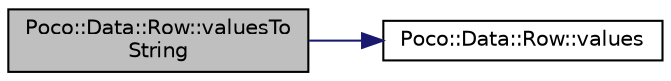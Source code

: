 digraph "Poco::Data::Row::valuesToString"
{
 // LATEX_PDF_SIZE
  edge [fontname="Helvetica",fontsize="10",labelfontname="Helvetica",labelfontsize="10"];
  node [fontname="Helvetica",fontsize="10",shape=record];
  rankdir="LR";
  Node1 [label="Poco::Data::Row::valuesTo\lString",height=0.2,width=0.4,color="black", fillcolor="grey75", style="filled", fontcolor="black",tooltip="Fomats the column names."];
  Node1 -> Node2 [color="midnightblue",fontsize="10",style="solid",fontname="Helvetica"];
  Node2 [label="Poco::Data::Row::values",height=0.2,width=0.4,color="black", fillcolor="white", style="filled",URL="$classPoco_1_1Data_1_1Row.html#a38dc15651755ef343f3ed6069ee1aebf",tooltip="Returns the shared pointer to names vector."];
}
